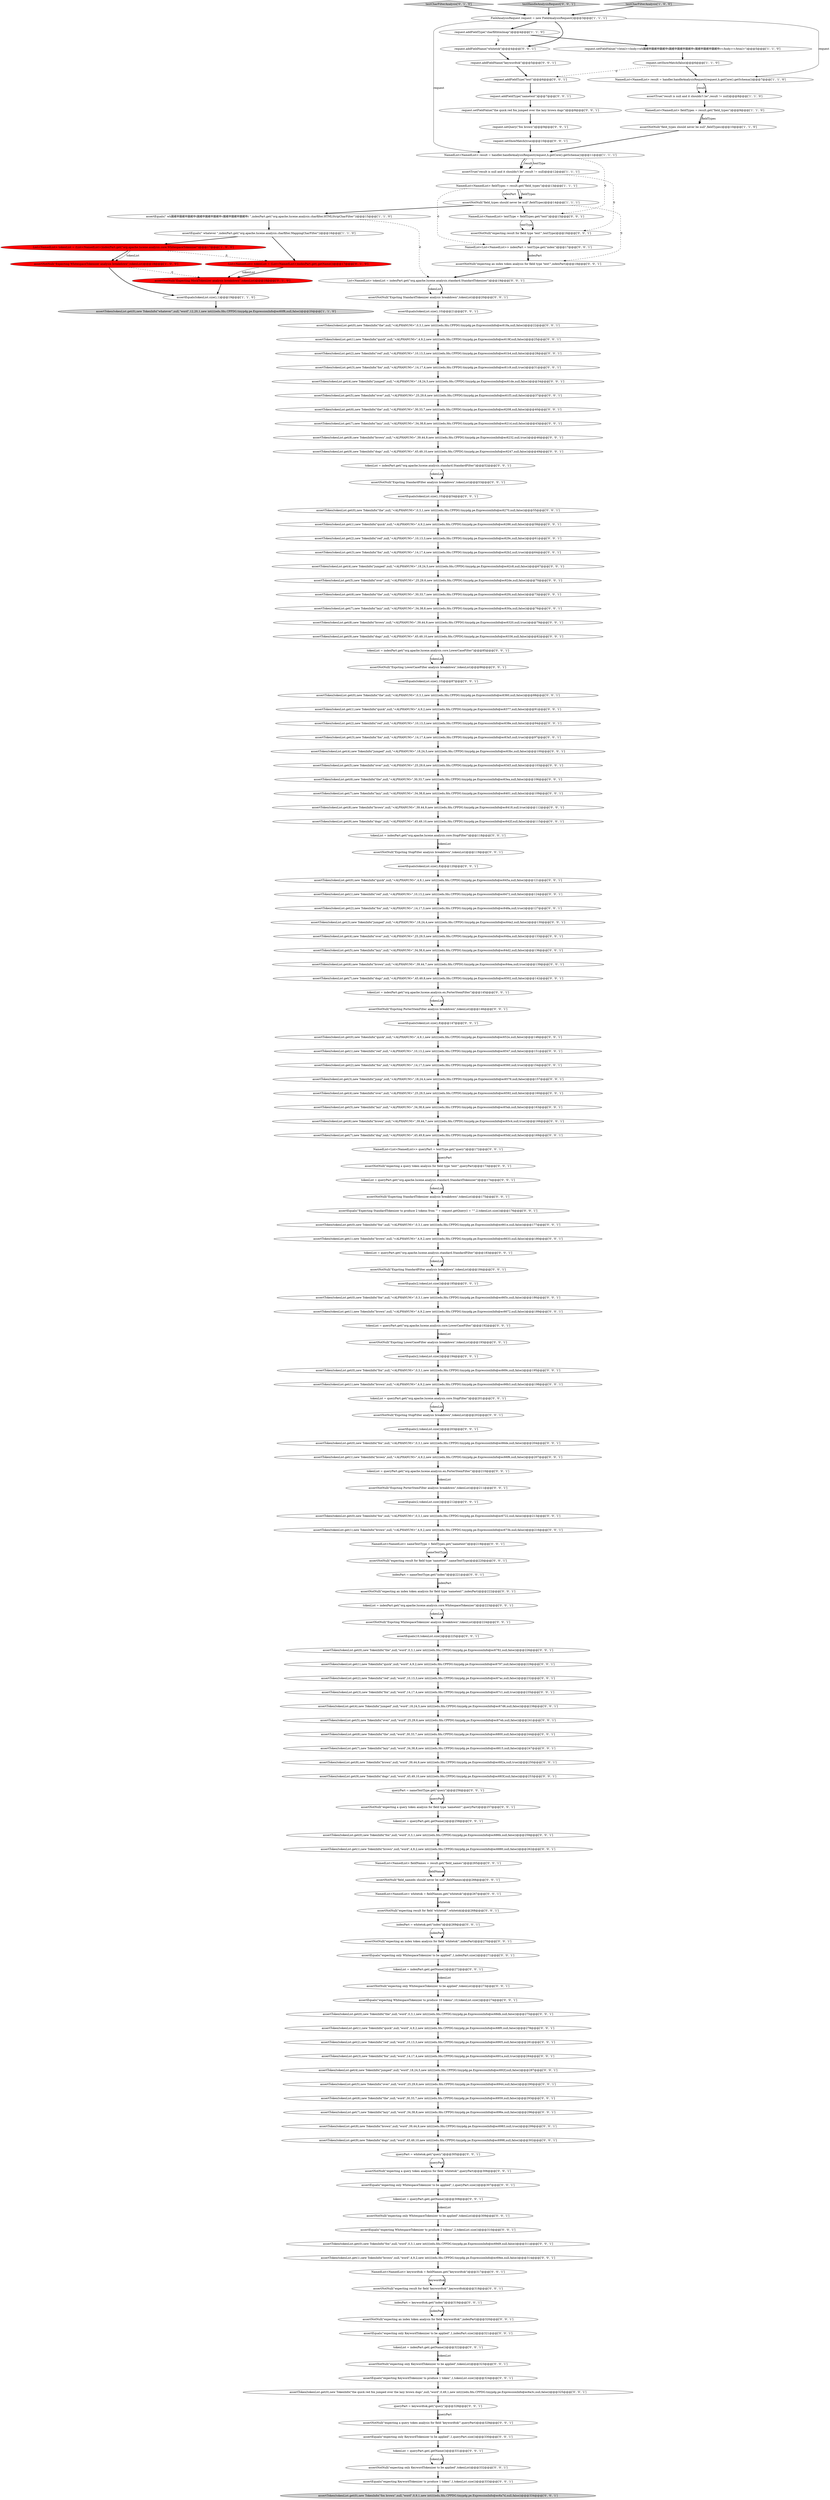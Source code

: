 digraph {
17 [style = filled, label = "FieldAnalysisRequest request = new FieldAnalysisRequest()@@@3@@@['1', '1', '1']", fillcolor = white, shape = ellipse image = "AAA0AAABBB1BBB"];
37 [style = filled, label = "assertToken(tokenList.get(1),new TokenInfo(\"quick\",null,\"word\",4,9,2,new int((((edu.fdu.CPPDG.tinypdg.pe.ExpressionInfo@ec6797,null,false))@@@229@@@['0', '0', '1']", fillcolor = white, shape = ellipse image = "AAA0AAABBB3BBB"];
100 [style = filled, label = "tokenList = queryPart.get(.getName())@@@331@@@['0', '0', '1']", fillcolor = white, shape = ellipse image = "AAA0AAABBB3BBB"];
155 [style = filled, label = "assertToken(tokenList.get(0),new TokenInfo(\"the\",null,\"word\",0,3,1,new int((((edu.fdu.CPPDG.tinypdg.pe.ExpressionInfo@ec6782,null,false))@@@226@@@['0', '0', '1']", fillcolor = white, shape = ellipse image = "AAA0AAABBB3BBB"];
29 [style = filled, label = "assertToken(tokenList.get(3),new TokenInfo(\"fox\",null,\"word\",14,17,4,new int((((edu.fdu.CPPDG.tinypdg.pe.ExpressionInfo@ec67c1,null,true))@@@235@@@['0', '0', '1']", fillcolor = white, shape = ellipse image = "AAA0AAABBB3BBB"];
184 [style = filled, label = "assertNotNull(\"expecting an index token analysis for field type 'text'\",indexPart)@@@18@@@['0', '0', '1']", fillcolor = white, shape = ellipse image = "AAA0AAABBB3BBB"];
141 [style = filled, label = "assertToken(tokenList.get(1),new TokenInfo(\"brown\",null,\"word\",4,9,2,new int((((edu.fdu.CPPDG.tinypdg.pe.ExpressionInfo@ec69ee,null,false))@@@314@@@['0', '0', '1']", fillcolor = white, shape = ellipse image = "AAA0AAABBB3BBB"];
162 [style = filled, label = "assertToken(tokenList.get(4),new TokenInfo(\"jumped\",null,\"<ALPHANUM>\",18,24,5,new int((((edu.fdu.CPPDG.tinypdg.pe.ExpressionInfo@ec63bc,null,false))@@@100@@@['0', '0', '1']", fillcolor = white, shape = ellipse image = "AAA0AAABBB3BBB"];
12 [style = filled, label = "assertEquals(tokenList.size(),1)@@@19@@@['1', '1', '0']", fillcolor = white, shape = ellipse image = "AAA0AAABBB1BBB"];
119 [style = filled, label = "assertEquals(tokenList.size(),10)@@@21@@@['0', '0', '1']", fillcolor = white, shape = ellipse image = "AAA0AAABBB3BBB"];
130 [style = filled, label = "assertNotNull(\"Expcting StopFilter analysis breakdown\",tokenList)@@@119@@@['0', '0', '1']", fillcolor = white, shape = ellipse image = "AAA0AAABBB3BBB"];
21 [style = filled, label = "testCharFilterAnalysis['0', '1', '0']", fillcolor = lightgray, shape = diamond image = "AAA0AAABBB2BBB"];
46 [style = filled, label = "tokenList = indexPart.get(\"org.apache.lucene.analysis.core.StopFilter\")@@@118@@@['0', '0', '1']", fillcolor = white, shape = ellipse image = "AAA0AAABBB3BBB"];
48 [style = filled, label = "List<NamedList> tokenList = indexPart.get(\"org.apache.lucene.analysis.standard.StandardTokenizer\")@@@19@@@['0', '0', '1']", fillcolor = white, shape = ellipse image = "AAA0AAABBB3BBB"];
109 [style = filled, label = "indexPart = whitetok.get(\"index\")@@@269@@@['0', '0', '1']", fillcolor = white, shape = ellipse image = "AAA0AAABBB3BBB"];
138 [style = filled, label = "assertEquals(\"expecting KeywordTokenizer to produce 1 token\",1,tokenList.size())@@@333@@@['0', '0', '1']", fillcolor = white, shape = ellipse image = "AAA0AAABBB3BBB"];
159 [style = filled, label = "assertToken(tokenList.get(1),new TokenInfo(\"quick\",null,\"<ALPHANUM>\",4,9,2,new int((((edu.fdu.CPPDG.tinypdg.pe.ExpressionInfo@ec6286,null,false))@@@58@@@['0', '0', '1']", fillcolor = white, shape = ellipse image = "AAA0AAABBB3BBB"];
1 [style = filled, label = "request.setShowMatch(false)@@@6@@@['1', '1', '0']", fillcolor = white, shape = ellipse image = "AAA0AAABBB1BBB"];
83 [style = filled, label = "assertToken(tokenList.get(8),new TokenInfo(\"brown\",null,\"word\",39,44,9,new int((((edu.fdu.CPPDG.tinypdg.pe.ExpressionInfo@ec6983,null,true))@@@299@@@['0', '0', '1']", fillcolor = white, shape = ellipse image = "AAA0AAABBB3BBB"];
54 [style = filled, label = "assertToken(tokenList.get(5),new TokenInfo(\"over\",null,\"<ALPHANUM>\",25,29,6,new int((((edu.fdu.CPPDG.tinypdg.pe.ExpressionInfo@ec61f3,null,false))@@@37@@@['0', '0', '1']", fillcolor = white, shape = ellipse image = "AAA0AAABBB3BBB"];
75 [style = filled, label = "tokenList = queryPart.get(\"org.apache.lucene.analysis.core.LowerCaseFilter\")@@@192@@@['0', '0', '1']", fillcolor = white, shape = ellipse image = "AAA0AAABBB3BBB"];
86 [style = filled, label = "assertEquals(\"expecting KeywordTokenizer to produce 1 token\",1,tokenList.size())@@@324@@@['0', '0', '1']", fillcolor = white, shape = ellipse image = "AAA0AAABBB3BBB"];
72 [style = filled, label = "assertNotNull(\"field_nameds should never be null\",fieldNames)@@@266@@@['0', '0', '1']", fillcolor = white, shape = ellipse image = "AAA0AAABBB3BBB"];
127 [style = filled, label = "assertToken(tokenList.get(0),new TokenInfo(\"fox\",null,\"<ALPHANUM>\",0,3,1,new int((((edu.fdu.CPPDG.tinypdg.pe.ExpressionInfo@ec661e,null,false))@@@177@@@['0', '0', '1']", fillcolor = white, shape = ellipse image = "AAA0AAABBB3BBB"];
118 [style = filled, label = "request.setFieldValue(\"the quick red fox jumped over the lazy brown dogs\")@@@8@@@['0', '0', '1']", fillcolor = white, shape = ellipse image = "AAA0AAABBB3BBB"];
103 [style = filled, label = "assertToken(tokenList.get(5),new TokenInfo(\"lazy\",null,\"<ALPHANUM>\",34,38,6,new int((((edu.fdu.CPPDG.tinypdg.pe.ExpressionInfo@ec64d2,null,false))@@@136@@@['0', '0', '1']", fillcolor = white, shape = ellipse image = "AAA0AAABBB3BBB"];
99 [style = filled, label = "assertToken(tokenList.get(8),new TokenInfo(\"brown\",null,\"<ALPHANUM>\",39,44,9,new int((((edu.fdu.CPPDG.tinypdg.pe.ExpressionInfo@ec6232,null,true))@@@46@@@['0', '0', '1']", fillcolor = white, shape = ellipse image = "AAA0AAABBB3BBB"];
65 [style = filled, label = "indexPart = nameTextType.get(\"index\")@@@221@@@['0', '0', '1']", fillcolor = white, shape = ellipse image = "AAA0AAABBB3BBB"];
20 [style = filled, label = "List<NamedList> tokenList = (List<NamedList>)indexPart.get(.getName())@@@17@@@['0', '1', '0']", fillcolor = red, shape = ellipse image = "AAA1AAABBB2BBB"];
47 [style = filled, label = "tokenList = queryPart.get(.getName())@@@308@@@['0', '0', '1']", fillcolor = white, shape = ellipse image = "AAA0AAABBB3BBB"];
168 [style = filled, label = "tokenList = indexPart.get(.getName())@@@322@@@['0', '0', '1']", fillcolor = white, shape = ellipse image = "AAA0AAABBB3BBB"];
79 [style = filled, label = "tokenList = indexPart.get(\"org.apache.lucene.analysis.standard.StandardFilter\")@@@52@@@['0', '0', '1']", fillcolor = white, shape = ellipse image = "AAA0AAABBB3BBB"];
85 [style = filled, label = "assertToken(tokenList.get(4),new TokenInfo(\"over\",null,\"<ALPHANUM>\",25,29,5,new int((((edu.fdu.CPPDG.tinypdg.pe.ExpressionInfo@ec6592,null,false))@@@160@@@['0', '0', '1']", fillcolor = white, shape = ellipse image = "AAA0AAABBB3BBB"];
23 [style = filled, label = "assertToken(tokenList.get(3),new TokenInfo(\"fox\",null,\"<ALPHANUM>\",14,17,4,new int((((edu.fdu.CPPDG.tinypdg.pe.ExpressionInfo@ec61c9,null,true))@@@31@@@['0', '0', '1']", fillcolor = white, shape = ellipse image = "AAA0AAABBB3BBB"];
27 [style = filled, label = "assertToken(tokenList.get(0),new TokenInfo(\"the\",null,\"<ALPHANUM>\",0,3,1,new int((((edu.fdu.CPPDG.tinypdg.pe.ExpressionInfo@ec6360,null,false))@@@88@@@['0', '0', '1']", fillcolor = white, shape = ellipse image = "AAA0AAABBB3BBB"];
153 [style = filled, label = "assertToken(tokenList.get(6),new TokenInfo(\"brown\",null,\"<ALPHANUM>\",39,44,7,new int((((edu.fdu.CPPDG.tinypdg.pe.ExpressionInfo@ec64ea,null,true))@@@139@@@['0', '0', '1']", fillcolor = white, shape = ellipse image = "AAA0AAABBB3BBB"];
7 [style = filled, label = "assertEquals(\" whatever \",indexPart.get(\"org.apache.lucene.analysis.charfilter.MappingCharFilter\"))@@@16@@@['1', '1', '0']", fillcolor = white, shape = ellipse image = "AAA0AAABBB1BBB"];
90 [style = filled, label = "assertNotNull(\"expecting a query token analysis for field type 'text'\",queryPart)@@@173@@@['0', '0', '1']", fillcolor = white, shape = ellipse image = "AAA0AAABBB3BBB"];
25 [style = filled, label = "assertEquals(2,tokenList.size())@@@194@@@['0', '0', '1']", fillcolor = white, shape = ellipse image = "AAA0AAABBB3BBB"];
63 [style = filled, label = "assertEquals(tokenList.size(),10)@@@87@@@['0', '0', '1']", fillcolor = white, shape = ellipse image = "AAA0AAABBB3BBB"];
115 [style = filled, label = "assertToken(tokenList.get(5),new TokenInfo(\"lazi\",null,\"<ALPHANUM>\",34,38,6,new int((((edu.fdu.CPPDG.tinypdg.pe.ExpressionInfo@ec65ab,null,false))@@@163@@@['0', '0', '1']", fillcolor = white, shape = ellipse image = "AAA0AAABBB3BBB"];
149 [style = filled, label = "assertNotNull(\"expecting a query token analysis for field 'whitetok'\",queryPart)@@@306@@@['0', '0', '1']", fillcolor = white, shape = ellipse image = "AAA0AAABBB3BBB"];
122 [style = filled, label = "assertToken(tokenList.get(3),new TokenInfo(\"jump\",null,\"<ALPHANUM>\",18,24,4,new int((((edu.fdu.CPPDG.tinypdg.pe.ExpressionInfo@ec6579,null,false))@@@157@@@['0', '0', '1']", fillcolor = white, shape = ellipse image = "AAA0AAABBB3BBB"];
19 [style = filled, label = "assertNotNull(\"Expecting MockTokenizer analysis breakdown\",tokenList)@@@18@@@['0', '1', '0']", fillcolor = red, shape = ellipse image = "AAA1AAABBB2BBB"];
169 [style = filled, label = "NamedList<NamedList> whitetok = fieldNames.get(\"whitetok\")@@@267@@@['0', '0', '1']", fillcolor = white, shape = ellipse image = "AAA0AAABBB3BBB"];
124 [style = filled, label = "NamedList<List<NamedList>> queryPart = textType.get(\"query\")@@@172@@@['0', '0', '1']", fillcolor = white, shape = ellipse image = "AAA0AAABBB3BBB"];
91 [style = filled, label = "assertEquals(\"expecting only KeywordTokenizer to be applied\",1,indexPart.size())@@@321@@@['0', '0', '1']", fillcolor = white, shape = ellipse image = "AAA0AAABBB3BBB"];
123 [style = filled, label = "NamedList<List<NamedList>> indexPart = textType.get(\"index\")@@@17@@@['0', '0', '1']", fillcolor = white, shape = ellipse image = "AAA0AAABBB3BBB"];
113 [style = filled, label = "request.setQuery(\"fox brown\")@@@9@@@['0', '0', '1']", fillcolor = white, shape = ellipse image = "AAA0AAABBB3BBB"];
133 [style = filled, label = "assertToken(tokenList.get(2),new TokenInfo(\"red\",null,\"word\",10,13,3,new int((((edu.fdu.CPPDG.tinypdg.pe.ExpressionInfo@ec67ac,null,false))@@@232@@@['0', '0', '1']", fillcolor = white, shape = ellipse image = "AAA0AAABBB3BBB"];
163 [style = filled, label = "assertToken(tokenList.get(1),new TokenInfo(\"red\",null,\"<ALPHANUM>\",10,13,2,new int((((edu.fdu.CPPDG.tinypdg.pe.ExpressionInfo@ec6472,null,false))@@@124@@@['0', '0', '1']", fillcolor = white, shape = ellipse image = "AAA0AAABBB3BBB"];
74 [style = filled, label = "tokenList = queryPart.get(\"org.apache.lucene.analysis.standard.StandardTokenizer\")@@@174@@@['0', '0', '1']", fillcolor = white, shape = ellipse image = "AAA0AAABBB3BBB"];
3 [style = filled, label = "List<NamedList> tokenList = (List<NamedList>)indexPart.get(\"org.apache.lucene.analysis.core.WhitespaceTokenizer\")@@@17@@@['1', '0', '0']", fillcolor = red, shape = ellipse image = "AAA1AAABBB1BBB"];
147 [style = filled, label = "assertNotNull(\"Expcting LowerCaseFilter analysis breakdown\",tokenList)@@@193@@@['0', '0', '1']", fillcolor = white, shape = ellipse image = "AAA0AAABBB3BBB"];
132 [style = filled, label = "assertToken(tokenList.get(7),new TokenInfo(\"dogs\",null,\"<ALPHANUM>\",45,49,8,new int((((edu.fdu.CPPDG.tinypdg.pe.ExpressionInfo@ec6502,null,false))@@@142@@@['0', '0', '1']", fillcolor = white, shape = ellipse image = "AAA0AAABBB3BBB"];
143 [style = filled, label = "assertToken(tokenList.get(1),new TokenInfo(\"brown\",null,\"<ALPHANUM>\",4,9,2,new int((((edu.fdu.CPPDG.tinypdg.pe.ExpressionInfo@ec66f6,null,false))@@@207@@@['0', '0', '1']", fillcolor = white, shape = ellipse image = "AAA0AAABBB3BBB"];
43 [style = filled, label = "tokenList = queryPart.get(\"org.apache.lucene.analysis.en.PorterStemFilter\")@@@210@@@['0', '0', '1']", fillcolor = white, shape = ellipse image = "AAA0AAABBB3BBB"];
77 [style = filled, label = "request.addFieldType(\"nametext\")@@@7@@@['0', '0', '1']", fillcolor = white, shape = ellipse image = "AAA0AAABBB3BBB"];
105 [style = filled, label = "assertToken(tokenList.get(7),new TokenInfo(\"dog\",null,\"<ALPHANUM>\",45,49,8,new int((((edu.fdu.CPPDG.tinypdg.pe.ExpressionInfo@ec65dd,null,false))@@@169@@@['0', '0', '1']", fillcolor = white, shape = ellipse image = "AAA0AAABBB3BBB"];
170 [style = filled, label = "assertToken(tokenList.get(1),new TokenInfo(\"quick\",null,\"<ALPHANUM>\",4,9,2,new int((((edu.fdu.CPPDG.tinypdg.pe.ExpressionInfo@ec619f,null,false))@@@25@@@['0', '0', '1']", fillcolor = white, shape = ellipse image = "AAA0AAABBB3BBB"];
5 [style = filled, label = "NamedList<NamedList> result = handler.handleAnalysisRequest(request,h.getCore().getSchema())@@@11@@@['1', '1', '1']", fillcolor = white, shape = ellipse image = "AAA0AAABBB1BBB"];
97 [style = filled, label = "tokenList = queryPart.get(\"org.apache.lucene.analysis.standard.StandardFilter\")@@@183@@@['0', '0', '1']", fillcolor = white, shape = ellipse image = "AAA0AAABBB3BBB"];
64 [style = filled, label = "assertToken(tokenList.get(4),new TokenInfo(\"jumped\",null,\"word\",18,24,5,new int((((edu.fdu.CPPDG.tinypdg.pe.ExpressionInfo@ec67d6,null,false))@@@238@@@['0', '0', '1']", fillcolor = white, shape = ellipse image = "AAA0AAABBB3BBB"];
14 [style = filled, label = "NamedList<NamedList> fieldTypes = result.get(\"field_types\")@@@9@@@['1', '1', '0']", fillcolor = white, shape = ellipse image = "AAA0AAABBB1BBB"];
156 [style = filled, label = "assertToken(tokenList.get(0),new TokenInfo(\"fox\",null,\"<ALPHANUM>\",0,3,1,new int((((edu.fdu.CPPDG.tinypdg.pe.ExpressionInfo@ec6722,null,false))@@@213@@@['0', '0', '1']", fillcolor = white, shape = ellipse image = "AAA0AAABBB3BBB"];
177 [style = filled, label = "assertToken(tokenList.get(0),new TokenInfo(\"fox\",null,\"<ALPHANUM>\",0,3,1,new int((((edu.fdu.CPPDG.tinypdg.pe.ExpressionInfo@ec669c,null,false))@@@195@@@['0', '0', '1']", fillcolor = white, shape = ellipse image = "AAA0AAABBB3BBB"];
26 [style = filled, label = "assertEquals(\"expecting only WhitespaceTokenizer to be applied\",1,queryPart.size())@@@307@@@['0', '0', '1']", fillcolor = white, shape = ellipse image = "AAA0AAABBB3BBB"];
40 [style = filled, label = "assertToken(tokenList.get(0),new TokenInfo(\"the\",null,\"<ALPHANUM>\",0,3,1,new int((((edu.fdu.CPPDG.tinypdg.pe.ExpressionInfo@ec618a,null,false))@@@22@@@['0', '0', '1']", fillcolor = white, shape = ellipse image = "AAA0AAABBB3BBB"];
117 [style = filled, label = "assertToken(tokenList.get(5),new TokenInfo(\"over\",null,\"word\",25,29,6,new int((((edu.fdu.CPPDG.tinypdg.pe.ExpressionInfo@ec67eb,null,false))@@@241@@@['0', '0', '1']", fillcolor = white, shape = ellipse image = "AAA0AAABBB3BBB"];
136 [style = filled, label = "queryPart = keywordtok.get(\"query\")@@@328@@@['0', '0', '1']", fillcolor = white, shape = ellipse image = "AAA0AAABBB3BBB"];
41 [style = filled, label = "assertNotNull(\"Expcting StopFilter analysis breakdown\",tokenList)@@@202@@@['0', '0', '1']", fillcolor = white, shape = ellipse image = "AAA0AAABBB3BBB"];
36 [style = filled, label = "assertToken(tokenList.get(6),new TokenInfo(\"the\",null,\"<ALPHANUM>\",30,33,7,new int((((edu.fdu.CPPDG.tinypdg.pe.ExpressionInfo@ec63ea,null,false))@@@106@@@['0', '0', '1']", fillcolor = white, shape = ellipse image = "AAA0AAABBB3BBB"];
89 [style = filled, label = "assertToken(tokenList.get(2),new TokenInfo(\"fox\",null,\"<ALPHANUM>\",14,17,3,new int((((edu.fdu.CPPDG.tinypdg.pe.ExpressionInfo@ec6560,null,true))@@@154@@@['0', '0', '1']", fillcolor = white, shape = ellipse image = "AAA0AAABBB3BBB"];
183 [style = filled, label = "queryPart = nameTextType.get(\"query\")@@@256@@@['0', '0', '1']", fillcolor = white, shape = ellipse image = "AAA0AAABBB3BBB"];
24 [style = filled, label = "assertToken(tokenList.get(4),new TokenInfo(\"jumped\",null,\"<ALPHANUM>\",18,24,5,new int((((edu.fdu.CPPDG.tinypdg.pe.ExpressionInfo@ec62c8,null,false))@@@67@@@['0', '0', '1']", fillcolor = white, shape = ellipse image = "AAA0AAABBB3BBB"];
34 [style = filled, label = "assertNotNull(\"Expcting StandardFilter analysis breakdown\",tokenList)@@@53@@@['0', '0', '1']", fillcolor = white, shape = ellipse image = "AAA0AAABBB3BBB"];
52 [style = filled, label = "assertNotNull(\"Expcting LowerCaseFilter analysis breakdown\",tokenList)@@@86@@@['0', '0', '1']", fillcolor = white, shape = ellipse image = "AAA0AAABBB3BBB"];
145 [style = filled, label = "assertToken(tokenList.get(1),new TokenInfo(\"red\",null,\"<ALPHANUM>\",10,13,2,new int((((edu.fdu.CPPDG.tinypdg.pe.ExpressionInfo@ec6547,null,false))@@@151@@@['0', '0', '1']", fillcolor = white, shape = ellipse image = "AAA0AAABBB3BBB"];
49 [style = filled, label = "tokenList = indexPart.get(\"org.apache.lucene.analysis.core.LowerCaseFilter\")@@@85@@@['0', '0', '1']", fillcolor = white, shape = ellipse image = "AAA0AAABBB3BBB"];
68 [style = filled, label = "assertToken(tokenList.get(0),new TokenInfo(\"fox\",null,\"<ALPHANUM>\",0,3,1,new int((((edu.fdu.CPPDG.tinypdg.pe.ExpressionInfo@ec66de,null,false))@@@204@@@['0', '0', '1']", fillcolor = white, shape = ellipse image = "AAA0AAABBB3BBB"];
106 [style = filled, label = "assertToken(tokenList.get(4),new TokenInfo(\"jumped\",null,\"word\",18,24,5,new int((((edu.fdu.CPPDG.tinypdg.pe.ExpressionInfo@ec692f,null,false))@@@287@@@['0', '0', '1']", fillcolor = white, shape = ellipse image = "AAA0AAABBB3BBB"];
80 [style = filled, label = "assertToken(tokenList.get(1),new TokenInfo(\"brown\",null,\"<ALPHANUM>\",4,9,2,new int((((edu.fdu.CPPDG.tinypdg.pe.ExpressionInfo@ec6633,null,false))@@@180@@@['0', '0', '1']", fillcolor = white, shape = ellipse image = "AAA0AAABBB3BBB"];
76 [style = filled, label = "assertToken(tokenList.get(7),new TokenInfo(\"lazy\",null,\"<ALPHANUM>\",34,38,8,new int((((edu.fdu.CPPDG.tinypdg.pe.ExpressionInfo@ec621d,null,false))@@@43@@@['0', '0', '1']", fillcolor = white, shape = ellipse image = "AAA0AAABBB3BBB"];
154 [style = filled, label = "assertToken(tokenList.get(0),new TokenInfo(\"fox brown\",null,\"word\",0,9,1,new int((((edu.fdu.CPPDG.tinypdg.pe.ExpressionInfo@ec6a7d,null,false))@@@334@@@['0', '0', '1']", fillcolor = lightgray, shape = ellipse image = "AAA0AAABBB3BBB"];
28 [style = filled, label = "assertNotNull(\"Expcting PorterStemFilter analysis breakdown\",tokenList)@@@146@@@['0', '0', '1']", fillcolor = white, shape = ellipse image = "AAA0AAABBB3BBB"];
180 [style = filled, label = "assertToken(tokenList.get(5),new TokenInfo(\"over\",null,\"<ALPHANUM>\",25,29,6,new int((((edu.fdu.CPPDG.tinypdg.pe.ExpressionInfo@ec63d3,null,false))@@@103@@@['0', '0', '1']", fillcolor = white, shape = ellipse image = "AAA0AAABBB3BBB"];
42 [style = filled, label = "assertToken(tokenList.get(0),new TokenInfo(\"fox\",null,\"word\",0,3,1,new int((((edu.fdu.CPPDG.tinypdg.pe.ExpressionInfo@ec686b,null,false))@@@259@@@['0', '0', '1']", fillcolor = white, shape = ellipse image = "AAA0AAABBB3BBB"];
144 [style = filled, label = "assertToken(tokenList.get(1),new TokenInfo(\"brown\",null,\"word\",4,9,2,new int((((edu.fdu.CPPDG.tinypdg.pe.ExpressionInfo@ec6880,null,false))@@@262@@@['0', '0', '1']", fillcolor = white, shape = ellipse image = "AAA0AAABBB3BBB"];
22 [style = filled, label = "assertToken(tokenList.get(9),new TokenInfo(\"dogs\",null,\"word\",45,49,10,new int((((edu.fdu.CPPDG.tinypdg.pe.ExpressionInfo@ec6998,null,false))@@@302@@@['0', '0', '1']", fillcolor = white, shape = ellipse image = "AAA0AAABBB3BBB"];
167 [style = filled, label = "assertNotNull(\"expecting result for field 'whitetok'\",whitetok)@@@268@@@['0', '0', '1']", fillcolor = white, shape = ellipse image = "AAA0AAABBB3BBB"];
32 [style = filled, label = "assertToken(tokenList.get(9),new TokenInfo(\"dogs\",null,\"<ALPHANUM>\",45,49,10,new int((((edu.fdu.CPPDG.tinypdg.pe.ExpressionInfo@ec642f,null,false))@@@115@@@['0', '0', '1']", fillcolor = white, shape = ellipse image = "AAA0AAABBB3BBB"];
171 [style = filled, label = "assertEquals(tokenList.size(),8)@@@120@@@['0', '0', '1']", fillcolor = white, shape = ellipse image = "AAA0AAABBB3BBB"];
69 [style = filled, label = "assertEquals(\"expecting only WhitespaceTokenizer to be applied\",1,indexPart.size())@@@271@@@['0', '0', '1']", fillcolor = white, shape = ellipse image = "AAA0AAABBB3BBB"];
67 [style = filled, label = "tokenList = queryPart.get(\"org.apache.lucene.analysis.core.StopFilter\")@@@201@@@['0', '0', '1']", fillcolor = white, shape = ellipse image = "AAA0AAABBB3BBB"];
38 [style = filled, label = "assertToken(tokenList.get(7),new TokenInfo(\"lazy\",null,\"word\",34,38,8,new int((((edu.fdu.CPPDG.tinypdg.pe.ExpressionInfo@ec696e,null,false))@@@296@@@['0', '0', '1']", fillcolor = white, shape = ellipse image = "AAA0AAABBB3BBB"];
53 [style = filled, label = "assertNotNull(\"expecting only KeywordTokenizer to be applied\",tokenList)@@@332@@@['0', '0', '1']", fillcolor = white, shape = ellipse image = "AAA0AAABBB3BBB"];
82 [style = filled, label = "assertNotNull(\"Expcting PorterStemFilter analysis breakdown\",tokenList)@@@211@@@['0', '0', '1']", fillcolor = white, shape = ellipse image = "AAA0AAABBB3BBB"];
0 [style = filled, label = "NamedList<NamedList> fieldTypes = result.get(\"field_types\")@@@13@@@['1', '1', '1']", fillcolor = white, shape = ellipse image = "AAA0AAABBB1BBB"];
70 [style = filled, label = "assertToken(tokenList.get(0),new TokenInfo(\"fox\",null,\"word\",0,3,1,new int((((edu.fdu.CPPDG.tinypdg.pe.ExpressionInfo@ec69d9,null,false))@@@311@@@['0', '0', '1']", fillcolor = white, shape = ellipse image = "AAA0AAABBB3BBB"];
150 [style = filled, label = "assertNotNull(\"Expcting StandardTokenizer analysis breakdown\",tokenList)@@@20@@@['0', '0', '1']", fillcolor = white, shape = ellipse image = "AAA0AAABBB3BBB"];
44 [style = filled, label = "request.addFieldType(\"text\")@@@6@@@['0', '0', '1']", fillcolor = white, shape = ellipse image = "AAA0AAABBB3BBB"];
58 [style = filled, label = "assertNotNull(\"expecting result for field type 'nametext'\",nameTextType)@@@220@@@['0', '0', '1']", fillcolor = white, shape = ellipse image = "AAA0AAABBB3BBB"];
88 [style = filled, label = "assertToken(tokenList.get(4),new TokenInfo(\"over\",null,\"<ALPHANUM>\",25,29,5,new int((((edu.fdu.CPPDG.tinypdg.pe.ExpressionInfo@ec64ba,null,false))@@@133@@@['0', '0', '1']", fillcolor = white, shape = ellipse image = "AAA0AAABBB3BBB"];
140 [style = filled, label = "assertToken(tokenList.get(0),new TokenInfo(\"the\",null,\"word\",0,3,1,new int((((edu.fdu.CPPDG.tinypdg.pe.ExpressionInfo@ec68db,null,false))@@@275@@@['0', '0', '1']", fillcolor = white, shape = ellipse image = "AAA0AAABBB3BBB"];
116 [style = filled, label = "NamedList<NamedList> nameTextType = fieldTypes.get(\"nametext\")@@@219@@@['0', '0', '1']", fillcolor = white, shape = ellipse image = "AAA0AAABBB3BBB"];
9 [style = filled, label = "request.addFieldType(\"charfilthtmlmap\")@@@4@@@['1', '1', '0']", fillcolor = white, shape = ellipse image = "AAA0AAABBB1BBB"];
66 [style = filled, label = "assertToken(tokenList.get(0),new TokenInfo(\"quick\",null,\"<ALPHANUM>\",4,9,1,new int((((edu.fdu.CPPDG.tinypdg.pe.ExpressionInfo@ec652e,null,false))@@@148@@@['0', '0', '1']", fillcolor = white, shape = ellipse image = "AAA0AAABBB3BBB"];
94 [style = filled, label = "assertToken(tokenList.get(0),new TokenInfo(\"the\",null,\"<ALPHANUM>\",0,3,1,new int((((edu.fdu.CPPDG.tinypdg.pe.ExpressionInfo@ec6270,null,false))@@@55@@@['0', '0', '1']", fillcolor = white, shape = ellipse image = "AAA0AAABBB3BBB"];
166 [style = filled, label = "assertNotNull(\"Expecting StandardTokenizer analysis breakdown\",tokenList)@@@175@@@['0', '0', '1']", fillcolor = white, shape = ellipse image = "AAA0AAABBB3BBB"];
142 [style = filled, label = "assertToken(tokenList.get(5),new TokenInfo(\"over\",null,\"<ALPHANUM>\",25,29,6,new int((((edu.fdu.CPPDG.tinypdg.pe.ExpressionInfo@ec62de,null,false))@@@70@@@['0', '0', '1']", fillcolor = white, shape = ellipse image = "AAA0AAABBB3BBB"];
51 [style = filled, label = "assertNotNull(\"expecting a query token analysis for field type 'nametext'\",queryPart)@@@257@@@['0', '0', '1']", fillcolor = white, shape = ellipse image = "AAA0AAABBB3BBB"];
16 [style = filled, label = "assertEquals(\" wh鐃緒申鐃緒申鐃緒申t鐃緒申鐃緒申鐃緒申v鐃緒申鐃緒申鐃緒申r \",indexPart.get(\"org.apache.lucene.analysis.charfilter.HTMLStripCharFilter\"))@@@15@@@['1', '1', '0']", fillcolor = white, shape = ellipse image = "AAA0AAABBB1BBB"];
110 [style = filled, label = "assertToken(tokenList.get(9),new TokenInfo(\"dogs\",null,\"<ALPHANUM>\",45,49,10,new int((((edu.fdu.CPPDG.tinypdg.pe.ExpressionInfo@ec6336,null,false))@@@82@@@['0', '0', '1']", fillcolor = white, shape = ellipse image = "AAA0AAABBB3BBB"];
84 [style = filled, label = "assertEquals(\"expecting only KeywordTokenizer to be applied\",1,queryPart.size())@@@330@@@['0', '0', '1']", fillcolor = white, shape = ellipse image = "AAA0AAABBB3BBB"];
33 [style = filled, label = "assertToken(tokenList.get(6),new TokenInfo(\"the\",null,\"<ALPHANUM>\",30,33,7,new int((((edu.fdu.CPPDG.tinypdg.pe.ExpressionInfo@ec62f4,null,false))@@@73@@@['0', '0', '1']", fillcolor = white, shape = ellipse image = "AAA0AAABBB3BBB"];
129 [style = filled, label = "assertToken(tokenList.get(7),new TokenInfo(\"lazy\",null,\"<ALPHANUM>\",34,38,8,new int((((edu.fdu.CPPDG.tinypdg.pe.ExpressionInfo@ec6401,null,false))@@@109@@@['0', '0', '1']", fillcolor = white, shape = ellipse image = "AAA0AAABBB3BBB"];
158 [style = filled, label = "assertToken(tokenList.get(9),new TokenInfo(\"dogs\",null,\"<ALPHANUM>\",45,49,10,new int((((edu.fdu.CPPDG.tinypdg.pe.ExpressionInfo@ec6247,null,false))@@@49@@@['0', '0', '1']", fillcolor = white, shape = ellipse image = "AAA0AAABBB3BBB"];
61 [style = filled, label = "assertToken(tokenList.get(5),new TokenInfo(\"over\",null,\"word\",25,29,6,new int((((edu.fdu.CPPDG.tinypdg.pe.ExpressionInfo@ec6944,null,false))@@@290@@@['0', '0', '1']", fillcolor = white, shape = ellipse image = "AAA0AAABBB3BBB"];
101 [style = filled, label = "assertEquals(\"expecting WhitespaceTokenizer to produce 10 tokens\",10,tokenList.size())@@@274@@@['0', '0', '1']", fillcolor = white, shape = ellipse image = "AAA0AAABBB3BBB"];
73 [style = filled, label = "assertToken(tokenList.get(7),new TokenInfo(\"lazy\",null,\"<ALPHANUM>\",34,38,8,new int((((edu.fdu.CPPDG.tinypdg.pe.ExpressionInfo@ec630a,null,false))@@@76@@@['0', '0', '1']", fillcolor = white, shape = ellipse image = "AAA0AAABBB3BBB"];
181 [style = filled, label = "assertToken(tokenList.get(6),new TokenInfo(\"the\",null,\"word\",30,33,7,new int((((edu.fdu.CPPDG.tinypdg.pe.ExpressionInfo@ec6800,null,false))@@@244@@@['0', '0', '1']", fillcolor = white, shape = ellipse image = "AAA0AAABBB3BBB"];
137 [style = filled, label = "NamedList<NamedList> textType = fieldTypes.get(\"text\")@@@15@@@['0', '0', '1']", fillcolor = white, shape = ellipse image = "AAA0AAABBB3BBB"];
121 [style = filled, label = "assertToken(tokenList.get(1),new TokenInfo(\"brown\",null,\"<ALPHANUM>\",4,9,2,new int((((edu.fdu.CPPDG.tinypdg.pe.ExpressionInfo@ec673b,null,false))@@@216@@@['0', '0', '1']", fillcolor = white, shape = ellipse image = "AAA0AAABBB3BBB"];
164 [style = filled, label = "assertNotNull(\"expecting an index token analysis for field 'whitetok'\",indexPart)@@@270@@@['0', '0', '1']", fillcolor = white, shape = ellipse image = "AAA0AAABBB3BBB"];
102 [style = filled, label = "assertToken(tokenList.get(2),new TokenInfo(\"fox\",null,\"<ALPHANUM>\",14,17,3,new int((((edu.fdu.CPPDG.tinypdg.pe.ExpressionInfo@ec648a,null,true))@@@127@@@['0', '0', '1']", fillcolor = white, shape = ellipse image = "AAA0AAABBB3BBB"];
135 [style = filled, label = "assertToken(tokenList.get(0),new TokenInfo(\"the quick red fox jumped over the lazy brown dogs\",null,\"word\",0,49,1,new int((((edu.fdu.CPPDG.tinypdg.pe.ExpressionInfo@ec6a3c,null,false))@@@325@@@['0', '0', '1']", fillcolor = white, shape = ellipse image = "AAA0AAABBB3BBB"];
172 [style = filled, label = "tokenList = queryPart.get(.getName())@@@258@@@['0', '0', '1']", fillcolor = white, shape = ellipse image = "AAA0AAABBB3BBB"];
15 [style = filled, label = "NamedList<NamedList> result = handler.handleAnalysisRequest(request,h.getCore().getSchema())@@@7@@@['1', '1', '0']", fillcolor = white, shape = ellipse image = "AAA0AAABBB1BBB"];
6 [style = filled, label = "request.setFieldValue(\"<html><body>wh鐃緒申鐃緒申鐃緒申t鐃緒申鐃緒申鐃緒申v鐃緒申鐃緒申鐃緒申r</body></html>\")@@@5@@@['1', '1', '0']", fillcolor = white, shape = ellipse image = "AAA0AAABBB1BBB"];
31 [style = filled, label = "assertNotNull(\"Expcting WhitespaceTokenizer analysis breakdown\",tokenList)@@@224@@@['0', '0', '1']", fillcolor = white, shape = ellipse image = "AAA0AAABBB3BBB"];
148 [style = filled, label = "assertToken(tokenList.get(3),new TokenInfo(\"fox\",null,\"word\",14,17,4,new int((((edu.fdu.CPPDG.tinypdg.pe.ExpressionInfo@ec691a,null,true))@@@284@@@['0', '0', '1']", fillcolor = white, shape = ellipse image = "AAA0AAABBB3BBB"];
95 [style = filled, label = "testHandleAnalysisRequest['0', '0', '1']", fillcolor = lightgray, shape = diamond image = "AAA0AAABBB3BBB"];
30 [style = filled, label = "tokenList = indexPart.get(.getName())@@@272@@@['0', '0', '1']", fillcolor = white, shape = ellipse image = "AAA0AAABBB3BBB"];
92 [style = filled, label = "NamedList<NamedList> fieldNames = result.get(\"field_names\")@@@265@@@['0', '0', '1']", fillcolor = white, shape = ellipse image = "AAA0AAABBB3BBB"];
134 [style = filled, label = "assertToken(tokenList.get(1),new TokenInfo(\"brown\",null,\"<ALPHANUM>\",4,9,2,new int((((edu.fdu.CPPDG.tinypdg.pe.ExpressionInfo@ec6672,null,false))@@@189@@@['0', '0', '1']", fillcolor = white, shape = ellipse image = "AAA0AAABBB3BBB"];
165 [style = filled, label = "request.addFieldName(\"keywordtok\")@@@5@@@['0', '0', '1']", fillcolor = white, shape = ellipse image = "AAA0AAABBB3BBB"];
96 [style = filled, label = "tokenList = indexPart.get(\"org.apache.lucene.analysis.core.WhitespaceTokenizer\")@@@223@@@['0', '0', '1']", fillcolor = white, shape = ellipse image = "AAA0AAABBB3BBB"];
98 [style = filled, label = "assertEquals(10,tokenList.size())@@@225@@@['0', '0', '1']", fillcolor = white, shape = ellipse image = "AAA0AAABBB3BBB"];
35 [style = filled, label = "assertToken(tokenList.get(9),new TokenInfo(\"dogs\",null,\"word\",45,49,10,new int((((edu.fdu.CPPDG.tinypdg.pe.ExpressionInfo@ec683f,null,false))@@@253@@@['0', '0', '1']", fillcolor = white, shape = ellipse image = "AAA0AAABBB3BBB"];
176 [style = filled, label = "assertToken(tokenList.get(3),new TokenInfo(\"fox\",null,\"<ALPHANUM>\",14,17,4,new int((((edu.fdu.CPPDG.tinypdg.pe.ExpressionInfo@ec63a5,null,true))@@@97@@@['0', '0', '1']", fillcolor = white, shape = ellipse image = "AAA0AAABBB3BBB"];
59 [style = filled, label = "assertNotNull(\"expecting only WhitespaceTokenizer to be applied\",tokenList)@@@273@@@['0', '0', '1']", fillcolor = white, shape = ellipse image = "AAA0AAABBB3BBB"];
4 [style = filled, label = "assertNotNull(\"field_types should never be null\",fieldTypes)@@@14@@@['1', '1', '1']", fillcolor = white, shape = ellipse image = "AAA0AAABBB1BBB"];
161 [style = filled, label = "assertToken(tokenList.get(0),new TokenInfo(\"quick\",null,\"<ALPHANUM>\",4,9,1,new int((((edu.fdu.CPPDG.tinypdg.pe.ExpressionInfo@ec645a,null,false))@@@121@@@['0', '0', '1']", fillcolor = white, shape = ellipse image = "AAA0AAABBB3BBB"];
71 [style = filled, label = "assertToken(tokenList.get(8),new TokenInfo(\"brown\",null,\"<ALPHANUM>\",39,44,9,new int((((edu.fdu.CPPDG.tinypdg.pe.ExpressionInfo@ec6320,null,true))@@@79@@@['0', '0', '1']", fillcolor = white, shape = ellipse image = "AAA0AAABBB3BBB"];
39 [style = filled, label = "request.setShowMatch(true)@@@10@@@['0', '0', '1']", fillcolor = white, shape = ellipse image = "AAA0AAABBB3BBB"];
179 [style = filled, label = "assertNotNull(\"expecting only WhitespaceTokenizer to be applied\",tokenList)@@@309@@@['0', '0', '1']", fillcolor = white, shape = ellipse image = "AAA0AAABBB3BBB"];
185 [style = filled, label = "assertToken(tokenList.get(8),new TokenInfo(\"brown\",null,\"<ALPHANUM>\",39,44,9,new int((((edu.fdu.CPPDG.tinypdg.pe.ExpressionInfo@ec6418,null,true))@@@112@@@['0', '0', '1']", fillcolor = white, shape = ellipse image = "AAA0AAABBB3BBB"];
56 [style = filled, label = "assertNotNull(\"expecting result for field type 'text'\",textType)@@@16@@@['0', '0', '1']", fillcolor = white, shape = ellipse image = "AAA0AAABBB3BBB"];
2 [style = filled, label = "assertTrue(\"result is null and it shouldn't be\",result != null)@@@12@@@['1', '1', '1']", fillcolor = white, shape = ellipse image = "AAA0AAABBB1BBB"];
78 [style = filled, label = "assertToken(tokenList.get(6),new TokenInfo(\"the\",null,\"word\",30,33,7,new int((((edu.fdu.CPPDG.tinypdg.pe.ExpressionInfo@ec6959,null,false))@@@293@@@['0', '0', '1']", fillcolor = white, shape = ellipse image = "AAA0AAABBB3BBB"];
13 [style = filled, label = "assertToken(tokenList.get(0),new TokenInfo(\"whatever\",null,\"word\",12,20,1,new int((((edu.fdu.CPPDG.tinypdg.pe.ExpressionInfo@ec60f8,null,false))@@@20@@@['1', '1', '0']", fillcolor = lightgray, shape = ellipse image = "AAA0AAABBB1BBB"];
87 [style = filled, label = "assertToken(tokenList.get(2),new TokenInfo(\"red\",null,\"<ALPHANUM>\",10,13,3,new int((((edu.fdu.CPPDG.tinypdg.pe.ExpressionInfo@ec61b4,null,false))@@@28@@@['0', '0', '1']", fillcolor = white, shape = ellipse image = "AAA0AAABBB3BBB"];
8 [style = filled, label = "testCharFilterAnalysis['1', '0', '0']", fillcolor = lightgray, shape = diamond image = "AAA0AAABBB1BBB"];
152 [style = filled, label = "assertToken(tokenList.get(2),new TokenInfo(\"red\",null,\"<ALPHANUM>\",10,13,3,new int((((edu.fdu.CPPDG.tinypdg.pe.ExpressionInfo@ec629c,null,false))@@@61@@@['0', '0', '1']", fillcolor = white, shape = ellipse image = "AAA0AAABBB3BBB"];
93 [style = filled, label = "request.addFieldName(\"whitetok\")@@@4@@@['0', '0', '1']", fillcolor = white, shape = ellipse image = "AAA0AAABBB3BBB"];
57 [style = filled, label = "tokenList = indexPart.get(\"org.apache.lucene.analysis.en.PorterStemFilter\")@@@145@@@['0', '0', '1']", fillcolor = white, shape = ellipse image = "AAA0AAABBB3BBB"];
107 [style = filled, label = "assertToken(tokenList.get(6),new TokenInfo(\"brown\",null,\"<ALPHANUM>\",39,44,7,new int((((edu.fdu.CPPDG.tinypdg.pe.ExpressionInfo@ec65c4,null,true))@@@166@@@['0', '0', '1']", fillcolor = white, shape = ellipse image = "AAA0AAABBB3BBB"];
160 [style = filled, label = "assertToken(tokenList.get(8),new TokenInfo(\"brown\",null,\"word\",39,44,9,new int((((edu.fdu.CPPDG.tinypdg.pe.ExpressionInfo@ec682a,null,true))@@@250@@@['0', '0', '1']", fillcolor = white, shape = ellipse image = "AAA0AAABBB3BBB"];
55 [style = filled, label = "assertToken(tokenList.get(0),new TokenInfo(\"fox\",null,\"<ALPHANUM>\",0,3,1,new int((((edu.fdu.CPPDG.tinypdg.pe.ExpressionInfo@ec665c,null,false))@@@186@@@['0', '0', '1']", fillcolor = white, shape = ellipse image = "AAA0AAABBB3BBB"];
62 [style = filled, label = "assertNotNull(\"Expcting StandardFilter analysis breakdown\",tokenList)@@@184@@@['0', '0', '1']", fillcolor = white, shape = ellipse image = "AAA0AAABBB3BBB"];
120 [style = filled, label = "assertToken(tokenList.get(2),new TokenInfo(\"red\",null,\"<ALPHANUM>\",10,13,3,new int((((edu.fdu.CPPDG.tinypdg.pe.ExpressionInfo@ec638e,null,false))@@@94@@@['0', '0', '1']", fillcolor = white, shape = ellipse image = "AAA0AAABBB3BBB"];
128 [style = filled, label = "assertToken(tokenList.get(1),new TokenInfo(\"quick\",null,\"<ALPHANUM>\",4,9,2,new int((((edu.fdu.CPPDG.tinypdg.pe.ExpressionInfo@ec6377,null,false))@@@91@@@['0', '0', '1']", fillcolor = white, shape = ellipse image = "AAA0AAABBB3BBB"];
151 [style = filled, label = "assertToken(tokenList.get(6),new TokenInfo(\"the\",null,\"<ALPHANUM>\",30,33,7,new int((((edu.fdu.CPPDG.tinypdg.pe.ExpressionInfo@ec6208,null,false))@@@40@@@['0', '0', '1']", fillcolor = white, shape = ellipse image = "AAA0AAABBB3BBB"];
187 [style = filled, label = "assertEquals(2,tokenList.size())@@@185@@@['0', '0', '1']", fillcolor = white, shape = ellipse image = "AAA0AAABBB3BBB"];
131 [style = filled, label = "assertEquals(2,tokenList.size())@@@212@@@['0', '0', '1']", fillcolor = white, shape = ellipse image = "AAA0AAABBB3BBB"];
10 [style = filled, label = "assertNotNull(\"Expecting WhitespaceTokenizer analysis breakdown\",tokenList)@@@18@@@['1', '0', '0']", fillcolor = red, shape = ellipse image = "AAA1AAABBB1BBB"];
182 [style = filled, label = "assertNotNull(\"expecting an index token analysis for field type 'nametext'\",indexPart)@@@222@@@['0', '0', '1']", fillcolor = white, shape = ellipse image = "AAA0AAABBB3BBB"];
108 [style = filled, label = "indexPart = keywordtok.get(\"index\")@@@319@@@['0', '0', '1']", fillcolor = white, shape = ellipse image = "AAA0AAABBB3BBB"];
50 [style = filled, label = "assertNotNull(\"expecting a query token analysis for field 'keywordtok'\",queryPart)@@@329@@@['0', '0', '1']", fillcolor = white, shape = ellipse image = "AAA0AAABBB3BBB"];
157 [style = filled, label = "assertEquals(\"Expecting StandardTokenizer to produce 2 tokens from '\" + request.getQuery() + \"'\",2,tokenList.size())@@@176@@@['0', '0', '1']", fillcolor = white, shape = ellipse image = "AAA0AAABBB3BBB"];
186 [style = filled, label = "assertNotNull(\"expecting result for field 'keywordtok'\",keywordtok)@@@318@@@['0', '0', '1']", fillcolor = white, shape = ellipse image = "AAA0AAABBB3BBB"];
114 [style = filled, label = "NamedList<NamedList> keywordtok = fieldNames.get(\"keywordtok\")@@@317@@@['0', '0', '1']", fillcolor = white, shape = ellipse image = "AAA0AAABBB3BBB"];
174 [style = filled, label = "assertToken(tokenList.get(3),new TokenInfo(\"fox\",null,\"<ALPHANUM>\",14,17,4,new int((((edu.fdu.CPPDG.tinypdg.pe.ExpressionInfo@ec62b2,null,true))@@@64@@@['0', '0', '1']", fillcolor = white, shape = ellipse image = "AAA0AAABBB3BBB"];
178 [style = filled, label = "assertToken(tokenList.get(1),new TokenInfo(\"brown\",null,\"<ALPHANUM>\",4,9,2,new int((((edu.fdu.CPPDG.tinypdg.pe.ExpressionInfo@ec66b3,null,false))@@@198@@@['0', '0', '1']", fillcolor = white, shape = ellipse image = "AAA0AAABBB3BBB"];
81 [style = filled, label = "queryPart = whitetok.get(\"query\")@@@305@@@['0', '0', '1']", fillcolor = white, shape = ellipse image = "AAA0AAABBB3BBB"];
18 [style = filled, label = "assertNotNull(\"field_types should never be null\",fieldTypes)@@@10@@@['1', '1', '0']", fillcolor = white, shape = ellipse image = "AAA0AAABBB1BBB"];
126 [style = filled, label = "assertNotNull(\"expecting an index token analysis for field 'keywordtok'\",indexPart)@@@320@@@['0', '0', '1']", fillcolor = white, shape = ellipse image = "AAA0AAABBB3BBB"];
125 [style = filled, label = "assertToken(tokenList.get(4),new TokenInfo(\"jumped\",null,\"<ALPHANUM>\",18,24,5,new int((((edu.fdu.CPPDG.tinypdg.pe.ExpressionInfo@ec61de,null,false))@@@34@@@['0', '0', '1']", fillcolor = white, shape = ellipse image = "AAA0AAABBB3BBB"];
111 [style = filled, label = "assertToken(tokenList.get(7),new TokenInfo(\"lazy\",null,\"word\",34,38,8,new int((((edu.fdu.CPPDG.tinypdg.pe.ExpressionInfo@ec6815,null,false))@@@247@@@['0', '0', '1']", fillcolor = white, shape = ellipse image = "AAA0AAABBB3BBB"];
175 [style = filled, label = "assertEquals(tokenList.size(),8)@@@147@@@['0', '0', '1']", fillcolor = white, shape = ellipse image = "AAA0AAABBB3BBB"];
45 [style = filled, label = "assertEquals(tokenList.size(),10)@@@54@@@['0', '0', '1']", fillcolor = white, shape = ellipse image = "AAA0AAABBB3BBB"];
112 [style = filled, label = "assertToken(tokenList.get(2),new TokenInfo(\"red\",null,\"word\",10,13,3,new int((((edu.fdu.CPPDG.tinypdg.pe.ExpressionInfo@ec6905,null,false))@@@281@@@['0', '0', '1']", fillcolor = white, shape = ellipse image = "AAA0AAABBB3BBB"];
60 [style = filled, label = "assertToken(tokenList.get(3),new TokenInfo(\"jumped\",null,\"<ALPHANUM>\",18,24,4,new int((((edu.fdu.CPPDG.tinypdg.pe.ExpressionInfo@ec64a2,null,false))@@@130@@@['0', '0', '1']", fillcolor = white, shape = ellipse image = "AAA0AAABBB3BBB"];
104 [style = filled, label = "assertNotNull(\"expecting only KeywordTokenizer to be applied\",tokenList)@@@323@@@['0', '0', '1']", fillcolor = white, shape = ellipse image = "AAA0AAABBB3BBB"];
146 [style = filled, label = "assertEquals(2,tokenList.size())@@@203@@@['0', '0', '1']", fillcolor = white, shape = ellipse image = "AAA0AAABBB3BBB"];
11 [style = filled, label = "assertTrue(\"result is null and it shouldn't be\",result != null)@@@8@@@['1', '1', '0']", fillcolor = white, shape = ellipse image = "AAA0AAABBB1BBB"];
173 [style = filled, label = "assertEquals(\"expecting WhitespaceTokenizer to produce 2 tokens\",2,tokenList.size())@@@310@@@['0', '0', '1']", fillcolor = white, shape = ellipse image = "AAA0AAABBB3BBB"];
139 [style = filled, label = "assertToken(tokenList.get(1),new TokenInfo(\"quick\",null,\"word\",4,9,2,new int((((edu.fdu.CPPDG.tinypdg.pe.ExpressionInfo@ec68f0,null,false))@@@278@@@['0', '0', '1']", fillcolor = white, shape = ellipse image = "AAA0AAABBB3BBB"];
121->116 [style = bold, label=""];
0->4 [style = solid, label="fieldTypes"];
163->102 [style = bold, label=""];
11->14 [style = bold, label=""];
109->164 [style = solid, label="indexPart"];
110->49 [style = bold, label=""];
17->9 [style = bold, label=""];
168->104 [style = bold, label=""];
88->103 [style = bold, label=""];
16->7 [style = bold, label=""];
42->144 [style = bold, label=""];
55->134 [style = bold, label=""];
22->81 [style = bold, label=""];
130->171 [style = bold, label=""];
104->86 [style = bold, label=""];
15->11 [style = solid, label="result"];
128->120 [style = bold, label=""];
47->179 [style = bold, label=""];
74->166 [style = solid, label="tokenList"];
0->123 [style = dashed, label="0"];
1->44 [style = dashed, label="0"];
17->5 [style = solid, label="request"];
116->58 [style = solid, label="nameTextType"];
9->6 [style = bold, label=""];
69->30 [style = bold, label=""];
173->70 [style = bold, label=""];
105->124 [style = bold, label=""];
181->111 [style = bold, label=""];
183->51 [style = solid, label="queryPart"];
97->62 [style = solid, label="tokenList"];
64->117 [style = bold, label=""];
162->180 [style = bold, label=""];
114->186 [style = solid, label="keywordtok"];
153->132 [style = bold, label=""];
15->11 [style = bold, label=""];
177->178 [style = bold, label=""];
107->105 [style = bold, label=""];
10->12 [style = bold, label=""];
45->94 [style = bold, label=""];
4->137 [style = bold, label=""];
133->29 [style = bold, label=""];
144->92 [style = bold, label=""];
164->69 [style = bold, label=""];
155->37 [style = bold, label=""];
51->172 [style = bold, label=""];
5->137 [style = dashed, label="0"];
73->71 [style = bold, label=""];
85->115 [style = bold, label=""];
167->109 [style = bold, label=""];
113->39 [style = bold, label=""];
183->51 [style = bold, label=""];
103->153 [style = bold, label=""];
169->167 [style = bold, label=""];
157->127 [style = bold, label=""];
17->93 [style = bold, label=""];
174->24 [style = bold, label=""];
46->130 [style = bold, label=""];
119->40 [style = bold, label=""];
175->66 [style = bold, label=""];
89->122 [style = bold, label=""];
109->164 [style = bold, label=""];
4->16 [style = bold, label=""];
120->176 [style = bold, label=""];
95->17 [style = bold, label=""];
62->187 [style = bold, label=""];
92->72 [style = solid, label="fieldNames"];
136->50 [style = bold, label=""];
90->74 [style = bold, label=""];
19->12 [style = bold, label=""];
170->87 [style = bold, label=""];
54->151 [style = bold, label=""];
78->38 [style = bold, label=""];
91->168 [style = bold, label=""];
118->113 [style = bold, label=""];
63->27 [style = bold, label=""];
97->62 [style = bold, label=""];
5->2 [style = solid, label="result"];
79->34 [style = solid, label="tokenList"];
124->90 [style = bold, label=""];
26->47 [style = bold, label=""];
171->161 [style = bold, label=""];
75->147 [style = bold, label=""];
138->154 [style = bold, label=""];
75->147 [style = solid, label="tokenList"];
56->123 [style = bold, label=""];
57->28 [style = solid, label="tokenList"];
100->53 [style = solid, label="tokenList"];
2->56 [style = dashed, label="0"];
66->145 [style = bold, label=""];
182->96 [style = bold, label=""];
108->126 [style = solid, label="indexPart"];
158->79 [style = bold, label=""];
172->42 [style = bold, label=""];
44->77 [style = bold, label=""];
46->130 [style = solid, label="tokenList"];
8->17 [style = bold, label=""];
3->10 [style = bold, label=""];
65->182 [style = bold, label=""];
83->22 [style = bold, label=""];
16->48 [style = dashed, label="0"];
156->121 [style = bold, label=""];
165->44 [style = bold, label=""];
53->138 [style = bold, label=""];
102->60 [style = bold, label=""];
135->136 [style = bold, label=""];
136->50 [style = solid, label="queryPart"];
29->64 [style = bold, label=""];
40->170 [style = bold, label=""];
122->85 [style = bold, label=""];
14->18 [style = bold, label=""];
137->56 [style = solid, label="textType"];
20->19 [style = bold, label=""];
168->104 [style = solid, label="tokenList"];
124->90 [style = solid, label="queryPart"];
52->63 [style = bold, label=""];
98->155 [style = bold, label=""];
161->163 [style = bold, label=""];
5->2 [style = solid, label="textType"];
20->19 [style = solid, label="tokenList"];
96->31 [style = solid, label="tokenList"];
23->125 [style = bold, label=""];
32->46 [style = bold, label=""];
61->78 [style = bold, label=""];
134->75 [style = bold, label=""];
186->108 [style = bold, label=""];
123->184 [style = bold, label=""];
142->33 [style = bold, label=""];
49->52 [style = solid, label="tokenList"];
39->5 [style = bold, label=""];
176->162 [style = bold, label=""];
114->186 [style = bold, label=""];
159->152 [style = bold, label=""];
166->157 [style = bold, label=""];
94->159 [style = bold, label=""];
180->36 [style = bold, label=""];
115->107 [style = bold, label=""];
41->146 [style = bold, label=""];
129->185 [style = bold, label=""];
184->48 [style = bold, label=""];
7->20 [style = bold, label=""];
72->169 [style = bold, label=""];
36->129 [style = bold, label=""];
14->18 [style = solid, label="fieldTypes"];
31->98 [style = bold, label=""];
38->83 [style = bold, label=""];
152->174 [style = bold, label=""];
24->142 [style = bold, label=""];
147->25 [style = bold, label=""];
99->158 [style = bold, label=""];
60->88 [style = bold, label=""];
112->148 [style = bold, label=""];
179->173 [style = bold, label=""];
80->97 [style = bold, label=""];
123->184 [style = solid, label="indexPart"];
47->179 [style = solid, label="tokenList"];
68->143 [style = bold, label=""];
6->1 [style = bold, label=""];
12->13 [style = bold, label=""];
67->41 [style = solid, label="tokenList"];
2->0 [style = bold, label=""];
151->76 [style = bold, label=""];
48->150 [style = bold, label=""];
43->82 [style = bold, label=""];
117->181 [style = bold, label=""];
81->149 [style = solid, label="queryPart"];
137->56 [style = bold, label=""];
125->54 [style = bold, label=""];
43->82 [style = solid, label="tokenList"];
50->84 [style = bold, label=""];
84->100 [style = bold, label=""];
59->101 [style = bold, label=""];
74->166 [style = bold, label=""];
111->160 [style = bold, label=""];
149->26 [style = bold, label=""];
96->31 [style = bold, label=""];
17->15 [style = solid, label="request"];
30->59 [style = bold, label=""];
187->55 [style = bold, label=""];
143->43 [style = bold, label=""];
150->119 [style = bold, label=""];
58->65 [style = bold, label=""];
28->175 [style = bold, label=""];
81->149 [style = bold, label=""];
0->4 [style = solid, label="indexPart"];
101->140 [style = bold, label=""];
169->167 [style = solid, label="whitetok"];
141->114 [style = bold, label=""];
93->165 [style = bold, label=""];
37->133 [style = bold, label=""];
116->58 [style = bold, label=""];
57->28 [style = bold, label=""];
10->19 [style = dashed, label="0"];
30->59 [style = solid, label="tokenList"];
1->15 [style = bold, label=""];
27->128 [style = bold, label=""];
34->45 [style = bold, label=""];
76->99 [style = bold, label=""];
139->112 [style = bold, label=""];
71->110 [style = bold, label=""];
70->141 [style = bold, label=""];
4->184 [style = dashed, label="0"];
140->139 [style = bold, label=""];
79->34 [style = bold, label=""];
132->57 [style = bold, label=""];
65->182 [style = solid, label="indexPart"];
106->61 [style = bold, label=""];
108->126 [style = bold, label=""];
7->3 [style = bold, label=""];
87->23 [style = bold, label=""];
185->32 [style = bold, label=""];
3->10 [style = solid, label="tokenList"];
67->41 [style = bold, label=""];
5->2 [style = bold, label=""];
146->68 [style = bold, label=""];
49->52 [style = bold, label=""];
25->177 [style = bold, label=""];
0->4 [style = bold, label=""];
160->35 [style = bold, label=""];
86->135 [style = bold, label=""];
18->5 [style = bold, label=""];
33->73 [style = bold, label=""];
131->156 [style = bold, label=""];
92->72 [style = bold, label=""];
100->53 [style = bold, label=""];
3->20 [style = dashed, label="0"];
77->118 [style = bold, label=""];
178->67 [style = bold, label=""];
9->93 [style = dashed, label="0"];
148->106 [style = bold, label=""];
35->183 [style = bold, label=""];
127->80 [style = bold, label=""];
21->17 [style = bold, label=""];
82->131 [style = bold, label=""];
126->91 [style = bold, label=""];
48->150 [style = solid, label="tokenList"];
145->89 [style = bold, label=""];
}
